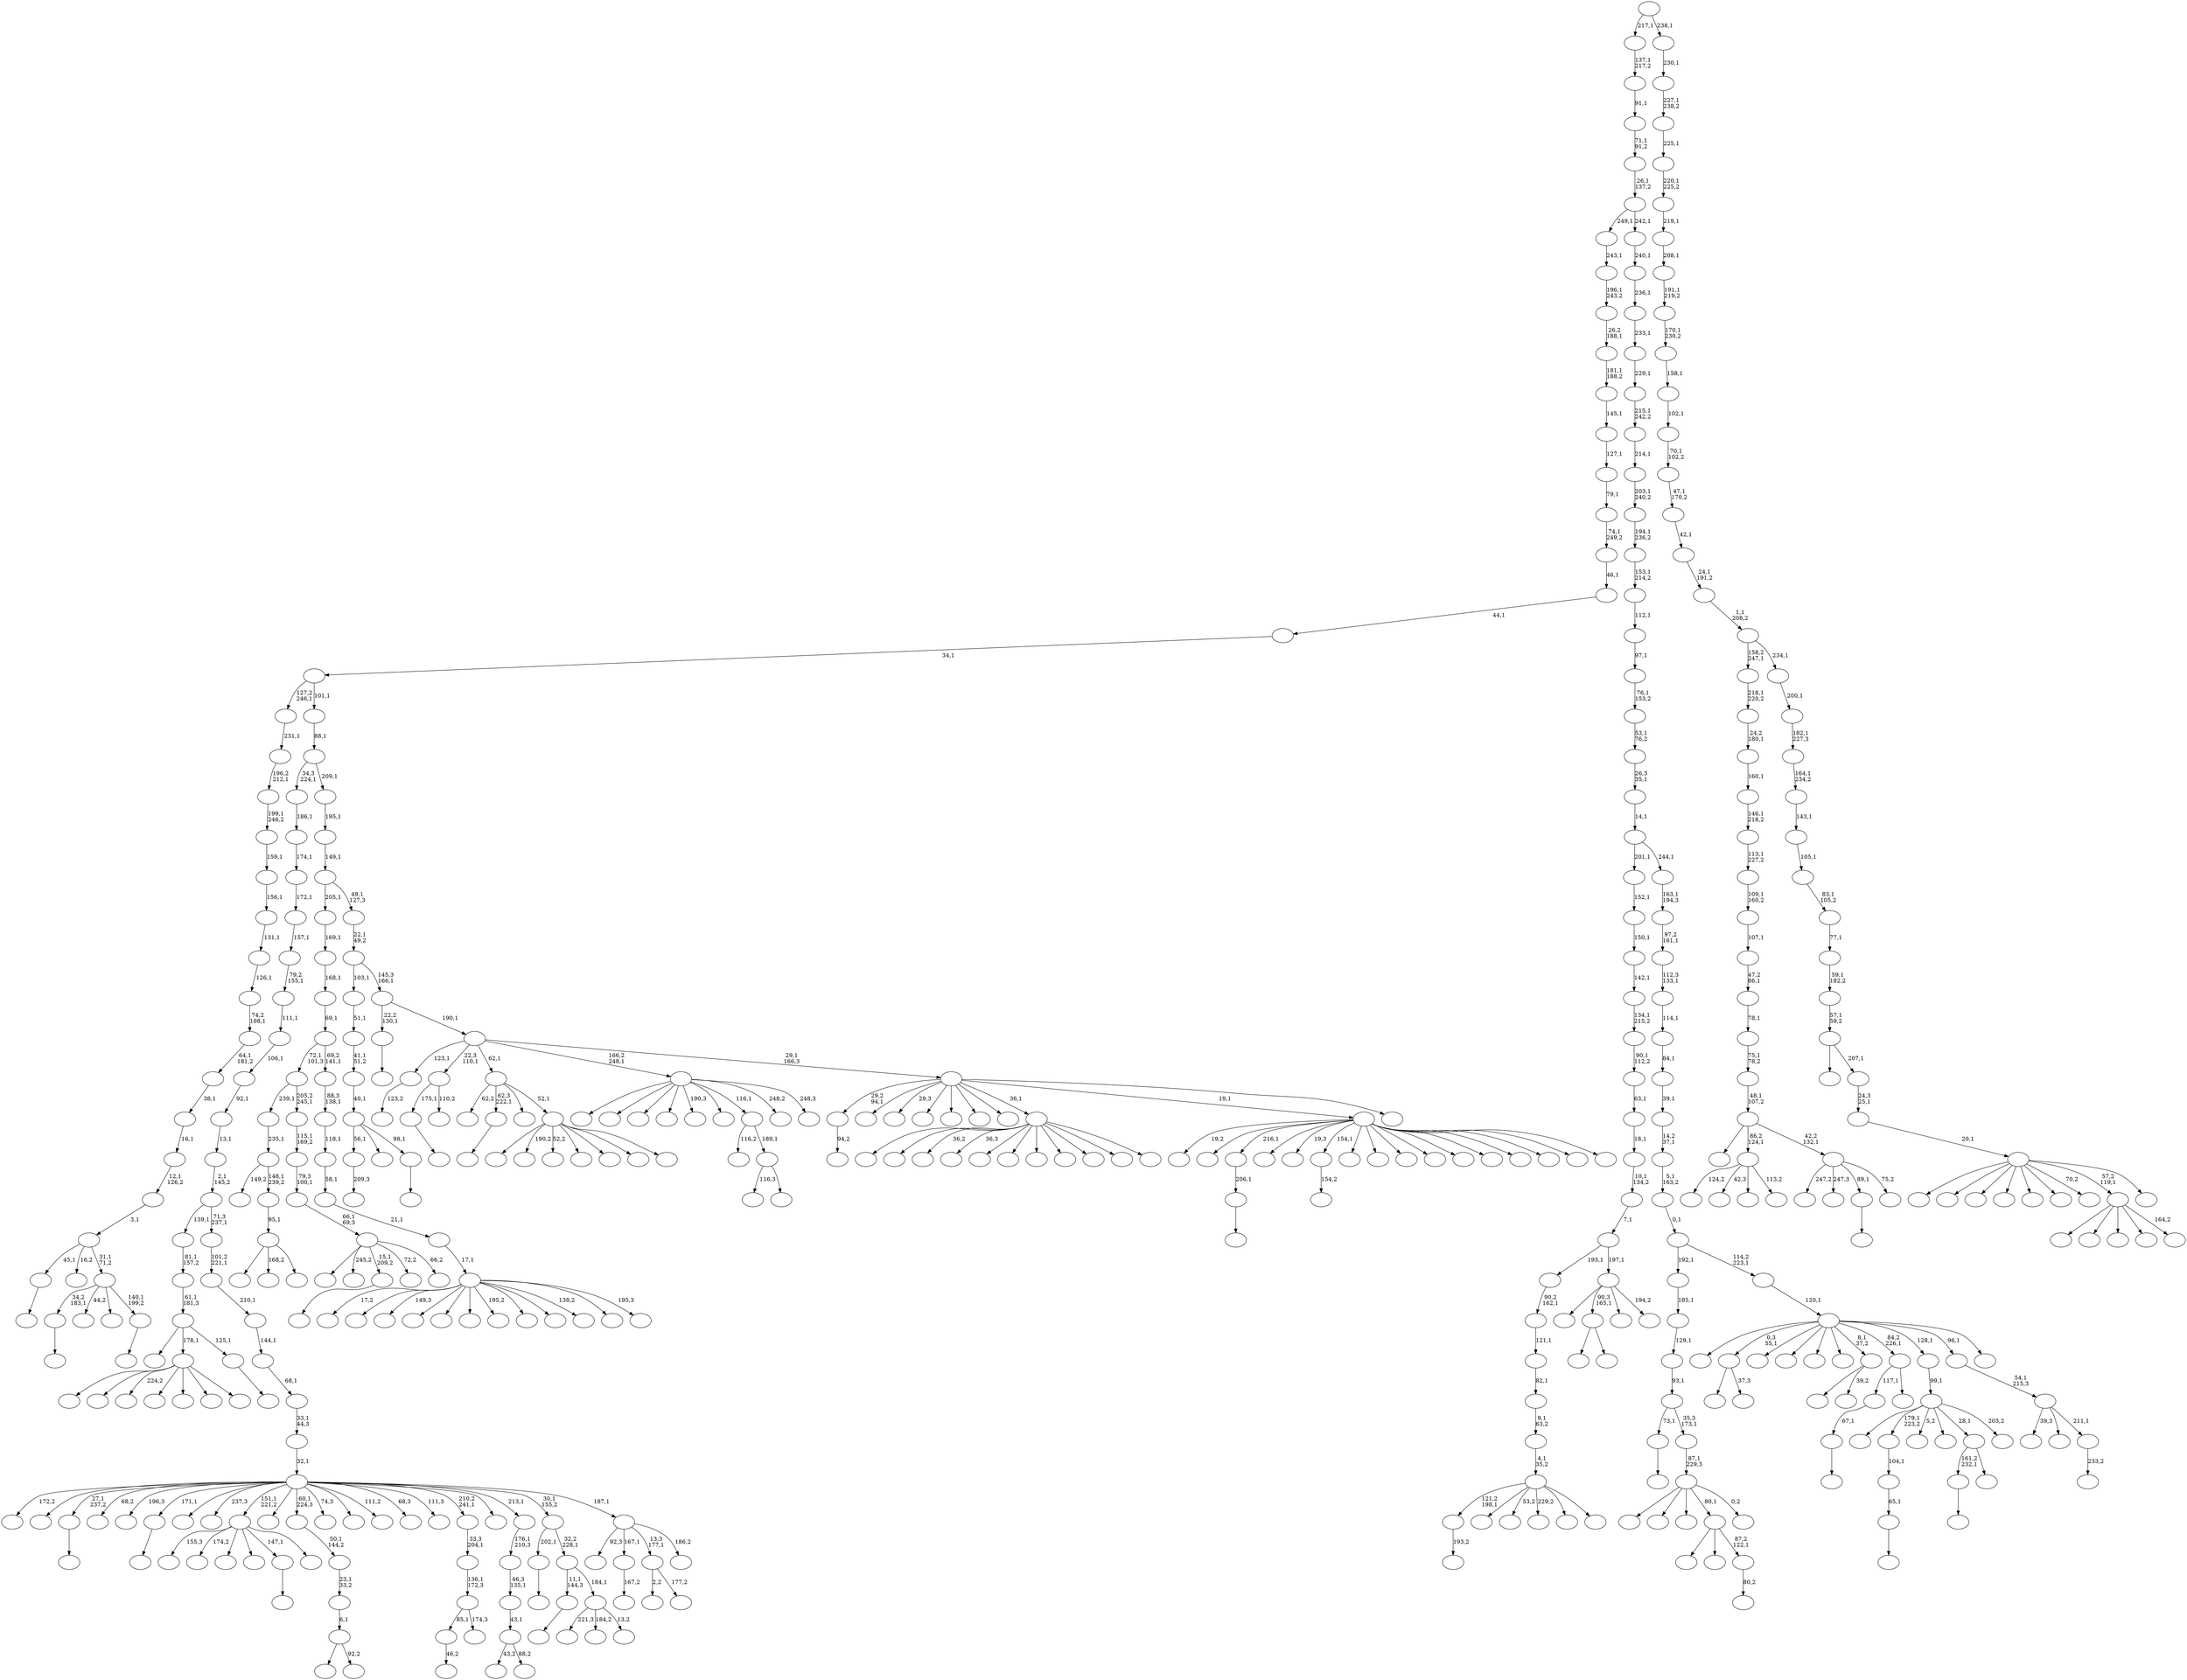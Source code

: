 digraph T {
	450 [label=""]
	449 [label=""]
	448 [label=""]
	447 [label=""]
	446 [label=""]
	445 [label=""]
	444 [label=""]
	443 [label=""]
	442 [label=""]
	441 [label=""]
	440 [label=""]
	439 [label=""]
	438 [label=""]
	437 [label=""]
	436 [label=""]
	435 [label=""]
	434 [label=""]
	433 [label=""]
	432 [label=""]
	431 [label=""]
	430 [label=""]
	429 [label=""]
	428 [label=""]
	427 [label=""]
	426 [label=""]
	425 [label=""]
	424 [label=""]
	423 [label=""]
	422 [label=""]
	421 [label=""]
	420 [label=""]
	419 [label=""]
	418 [label=""]
	417 [label=""]
	416 [label=""]
	415 [label=""]
	414 [label=""]
	413 [label=""]
	412 [label=""]
	411 [label=""]
	410 [label=""]
	409 [label=""]
	408 [label=""]
	407 [label=""]
	406 [label=""]
	405 [label=""]
	404 [label=""]
	403 [label=""]
	402 [label=""]
	401 [label=""]
	400 [label=""]
	399 [label=""]
	398 [label=""]
	397 [label=""]
	396 [label=""]
	395 [label=""]
	394 [label=""]
	393 [label=""]
	392 [label=""]
	391 [label=""]
	390 [label=""]
	389 [label=""]
	388 [label=""]
	387 [label=""]
	386 [label=""]
	385 [label=""]
	384 [label=""]
	383 [label=""]
	382 [label=""]
	381 [label=""]
	380 [label=""]
	379 [label=""]
	378 [label=""]
	377 [label=""]
	376 [label=""]
	375 [label=""]
	374 [label=""]
	373 [label=""]
	372 [label=""]
	371 [label=""]
	370 [label=""]
	369 [label=""]
	368 [label=""]
	367 [label=""]
	366 [label=""]
	365 [label=""]
	364 [label=""]
	363 [label=""]
	362 [label=""]
	361 [label=""]
	360 [label=""]
	359 [label=""]
	358 [label=""]
	357 [label=""]
	356 [label=""]
	355 [label=""]
	354 [label=""]
	353 [label=""]
	352 [label=""]
	351 [label=""]
	350 [label=""]
	349 [label=""]
	348 [label=""]
	347 [label=""]
	346 [label=""]
	345 [label=""]
	344 [label=""]
	343 [label=""]
	342 [label=""]
	341 [label=""]
	340 [label=""]
	339 [label=""]
	338 [label=""]
	337 [label=""]
	336 [label=""]
	335 [label=""]
	334 [label=""]
	333 [label=""]
	332 [label=""]
	331 [label=""]
	330 [label=""]
	329 [label=""]
	328 [label=""]
	327 [label=""]
	326 [label=""]
	325 [label=""]
	324 [label=""]
	323 [label=""]
	322 [label=""]
	321 [label=""]
	320 [label=""]
	319 [label=""]
	318 [label=""]
	317 [label=""]
	316 [label=""]
	315 [label=""]
	314 [label=""]
	313 [label=""]
	312 [label=""]
	311 [label=""]
	310 [label=""]
	309 [label=""]
	308 [label=""]
	307 [label=""]
	306 [label=""]
	305 [label=""]
	304 [label=""]
	303 [label=""]
	302 [label=""]
	301 [label=""]
	300 [label=""]
	299 [label=""]
	298 [label=""]
	297 [label=""]
	296 [label=""]
	295 [label=""]
	294 [label=""]
	293 [label=""]
	292 [label=""]
	291 [label=""]
	290 [label=""]
	289 [label=""]
	288 [label=""]
	287 [label=""]
	286 [label=""]
	285 [label=""]
	284 [label=""]
	283 [label=""]
	282 [label=""]
	281 [label=""]
	280 [label=""]
	279 [label=""]
	278 [label=""]
	277 [label=""]
	276 [label=""]
	275 [label=""]
	274 [label=""]
	273 [label=""]
	272 [label=""]
	271 [label=""]
	270 [label=""]
	269 [label=""]
	268 [label=""]
	267 [label=""]
	266 [label=""]
	265 [label=""]
	264 [label=""]
	263 [label=""]
	262 [label=""]
	261 [label=""]
	260 [label=""]
	259 [label=""]
	258 [label=""]
	257 [label=""]
	256 [label=""]
	255 [label=""]
	254 [label=""]
	253 [label=""]
	252 [label=""]
	251 [label=""]
	250 [label=""]
	249 [label=""]
	248 [label=""]
	247 [label=""]
	246 [label=""]
	245 [label=""]
	244 [label=""]
	243 [label=""]
	242 [label=""]
	241 [label=""]
	240 [label=""]
	239 [label=""]
	238 [label=""]
	237 [label=""]
	236 [label=""]
	235 [label=""]
	234 [label=""]
	233 [label=""]
	232 [label=""]
	231 [label=""]
	230 [label=""]
	229 [label=""]
	228 [label=""]
	227 [label=""]
	226 [label=""]
	225 [label=""]
	224 [label=""]
	223 [label=""]
	222 [label=""]
	221 [label=""]
	220 [label=""]
	219 [label=""]
	218 [label=""]
	217 [label=""]
	216 [label=""]
	215 [label=""]
	214 [label=""]
	213 [label=""]
	212 [label=""]
	211 [label=""]
	210 [label=""]
	209 [label=""]
	208 [label=""]
	207 [label=""]
	206 [label=""]
	205 [label=""]
	204 [label=""]
	203 [label=""]
	202 [label=""]
	201 [label=""]
	200 [label=""]
	199 [label=""]
	198 [label=""]
	197 [label=""]
	196 [label=""]
	195 [label=""]
	194 [label=""]
	193 [label=""]
	192 [label=""]
	191 [label=""]
	190 [label=""]
	189 [label=""]
	188 [label=""]
	187 [label=""]
	186 [label=""]
	185 [label=""]
	184 [label=""]
	183 [label=""]
	182 [label=""]
	181 [label=""]
	180 [label=""]
	179 [label=""]
	178 [label=""]
	177 [label=""]
	176 [label=""]
	175 [label=""]
	174 [label=""]
	173 [label=""]
	172 [label=""]
	171 [label=""]
	170 [label=""]
	169 [label=""]
	168 [label=""]
	167 [label=""]
	166 [label=""]
	165 [label=""]
	164 [label=""]
	163 [label=""]
	162 [label=""]
	161 [label=""]
	160 [label=""]
	159 [label=""]
	158 [label=""]
	157 [label=""]
	156 [label=""]
	155 [label=""]
	154 [label=""]
	153 [label=""]
	152 [label=""]
	151 [label=""]
	150 [label=""]
	149 [label=""]
	148 [label=""]
	147 [label=""]
	146 [label=""]
	145 [label=""]
	144 [label=""]
	143 [label=""]
	142 [label=""]
	141 [label=""]
	140 [label=""]
	139 [label=""]
	138 [label=""]
	137 [label=""]
	136 [label=""]
	135 [label=""]
	134 [label=""]
	133 [label=""]
	132 [label=""]
	131 [label=""]
	130 [label=""]
	129 [label=""]
	128 [label=""]
	127 [label=""]
	126 [label=""]
	125 [label=""]
	124 [label=""]
	123 [label=""]
	122 [label=""]
	121 [label=""]
	120 [label=""]
	119 [label=""]
	118 [label=""]
	117 [label=""]
	116 [label=""]
	115 [label=""]
	114 [label=""]
	113 [label=""]
	112 [label=""]
	111 [label=""]
	110 [label=""]
	109 [label=""]
	108 [label=""]
	107 [label=""]
	106 [label=""]
	105 [label=""]
	104 [label=""]
	103 [label=""]
	102 [label=""]
	101 [label=""]
	100 [label=""]
	99 [label=""]
	98 [label=""]
	97 [label=""]
	96 [label=""]
	95 [label=""]
	94 [label=""]
	93 [label=""]
	92 [label=""]
	91 [label=""]
	90 [label=""]
	89 [label=""]
	88 [label=""]
	87 [label=""]
	86 [label=""]
	85 [label=""]
	84 [label=""]
	83 [label=""]
	82 [label=""]
	81 [label=""]
	80 [label=""]
	79 [label=""]
	78 [label=""]
	77 [label=""]
	76 [label=""]
	75 [label=""]
	74 [label=""]
	73 [label=""]
	72 [label=""]
	71 [label=""]
	70 [label=""]
	69 [label=""]
	68 [label=""]
	67 [label=""]
	66 [label=""]
	65 [label=""]
	64 [label=""]
	63 [label=""]
	62 [label=""]
	61 [label=""]
	60 [label=""]
	59 [label=""]
	58 [label=""]
	57 [label=""]
	56 [label=""]
	55 [label=""]
	54 [label=""]
	53 [label=""]
	52 [label=""]
	51 [label=""]
	50 [label=""]
	49 [label=""]
	48 [label=""]
	47 [label=""]
	46 [label=""]
	45 [label=""]
	44 [label=""]
	43 [label=""]
	42 [label=""]
	41 [label=""]
	40 [label=""]
	39 [label=""]
	38 [label=""]
	37 [label=""]
	36 [label=""]
	35 [label=""]
	34 [label=""]
	33 [label=""]
	32 [label=""]
	31 [label=""]
	30 [label=""]
	29 [label=""]
	28 [label=""]
	27 [label=""]
	26 [label=""]
	25 [label=""]
	24 [label=""]
	23 [label=""]
	22 [label=""]
	21 [label=""]
	20 [label=""]
	19 [label=""]
	18 [label=""]
	17 [label=""]
	16 [label=""]
	15 [label=""]
	14 [label=""]
	13 [label=""]
	12 [label=""]
	11 [label=""]
	10 [label=""]
	9 [label=""]
	8 [label=""]
	7 [label=""]
	6 [label=""]
	5 [label=""]
	4 [label=""]
	3 [label=""]
	2 [label=""]
	1 [label=""]
	0 [label=""]
	449 -> 450 [label=""]
	445 -> 446 [label="193,2"]
	442 -> 443 [label="167,2"]
	440 -> 441 [label=""]
	425 -> 426 [label="94,2"]
	420 -> 421 [label="209,3"]
	417 -> 418 [label=""]
	416 -> 417 [label="65,1"]
	415 -> 416 [label="104,1"]
	412 -> 413 [label="46,2"]
	407 -> 408 [label=""]
	406 -> 407 [label="206,1"]
	397 -> 398 [label=""]
	396 -> 420 [label="56,1"]
	396 -> 401 [label=""]
	396 -> 397 [label="98,1"]
	395 -> 396 [label="40,1"]
	394 -> 395 [label="41,1\n51,2"]
	393 -> 394 [label="51,1"]
	385 -> 386 [label="154,2"]
	378 -> 379 [label=""]
	375 -> 392 [label=""]
	375 -> 376 [label="37,3"]
	368 -> 369 [label=""]
	363 -> 364 [label=""]
	357 -> 358 [label=""]
	339 -> 340 [label=""]
	335 -> 336 [label=""]
	320 -> 321 [label=""]
	317 -> 359 [label=""]
	317 -> 318 [label=""]
	311 -> 312 [label=""]
	306 -> 436 [label="155,3"]
	306 -> 381 [label="174,2"]
	306 -> 341 [label=""]
	306 -> 334 [label=""]
	306 -> 311 [label="147,1"]
	306 -> 307 [label=""]
	302 -> 303 [label=""]
	297 -> 298 [label=""]
	295 -> 423 [label=""]
	295 -> 296 [label="92,2"]
	294 -> 295 [label="6,1"]
	293 -> 294 [label="23,1\n33,2"]
	292 -> 293 [label="50,1\n144,2"]
	287 -> 288 [label="123,2"]
	285 -> 428 [label=""]
	285 -> 399 [label="168,2"]
	285 -> 286 [label=""]
	284 -> 285 [label="95,1"]
	283 -> 329 [label="149,2"]
	283 -> 284 [label="148,1\n239,2"]
	282 -> 283 [label="235,1"]
	280 -> 281 [label=""]
	279 -> 280 [label="67,1"]
	277 -> 371 [label="116,3"]
	277 -> 278 [label=""]
	276 -> 433 [label="116,2"]
	276 -> 277 [label="189,1"]
	270 -> 363 [label="161,2\n232,1"]
	270 -> 271 [label=""]
	260 -> 404 [label=""]
	260 -> 374 [label=""]
	260 -> 331 [label="36,2"]
	260 -> 322 [label="36,3"]
	260 -> 313 [label=""]
	260 -> 304 [label=""]
	260 -> 301 [label=""]
	260 -> 299 [label=""]
	260 -> 289 [label=""]
	260 -> 262 [label=""]
	260 -> 261 [label=""]
	250 -> 320 [label="175,1"]
	250 -> 251 [label="110,2"]
	248 -> 249 [label=""]
	244 -> 332 [label=""]
	244 -> 330 [label="245,2"]
	244 -> 302 [label="15,1\n209,2"]
	244 -> 269 [label="72,2"]
	244 -> 245 [label="66,2"]
	243 -> 244 [label="66,1\n69,3"]
	242 -> 243 [label="79,3\n100,1"]
	241 -> 242 [label="115,1\n169,2"]
	240 -> 282 [label="239,1"]
	240 -> 241 [label="205,2\n245,1"]
	238 -> 412 [label="85,1"]
	238 -> 239 [label="174,3"]
	237 -> 238 [label="136,1\n172,3"]
	236 -> 237 [label="33,3\n204,1"]
	233 -> 234 [label="80,2"]
	232 -> 411 [label=""]
	232 -> 373 [label=""]
	232 -> 233 [label="87,2\n122,1"]
	230 -> 355 [label=""]
	230 -> 231 [label="39,2"]
	226 -> 354 [label="2,2"]
	226 -> 227 [label="177,2"]
	224 -> 445 [label="121,2\n198,1"]
	224 -> 387 [label=""]
	224 -> 353 [label="53,2"]
	224 -> 352 [label="229,2"]
	224 -> 259 [label=""]
	224 -> 225 [label=""]
	223 -> 224 [label="4,1\n35,2"]
	222 -> 223 [label="9,1\n63,2"]
	221 -> 222 [label="82,1"]
	220 -> 221 [label="121,1"]
	219 -> 220 [label="90,2\n162,1"]
	217 -> 427 [label=""]
	217 -> 405 [label=""]
	217 -> 391 [label="224,2"]
	217 -> 338 [label=""]
	217 -> 264 [label=""]
	217 -> 229 [label=""]
	217 -> 218 [label=""]
	209 -> 348 [label="124,2"]
	209 -> 266 [label="42,3"]
	209 -> 214 [label=""]
	209 -> 210 [label="113,2"]
	205 -> 206 [label=""]
	204 -> 357 [label="34,2\n183,1"]
	204 -> 333 [label="44,2"]
	204 -> 253 [label=""]
	204 -> 205 [label="140,1\n199,2"]
	203 -> 449 [label="45,1"]
	203 -> 267 [label="16,2"]
	203 -> 204 [label="31,1\n71,2"]
	202 -> 203 [label="3,1"]
	201 -> 202 [label="12,1\n126,2"]
	200 -> 201 [label="16,1"]
	199 -> 200 [label="38,1"]
	198 -> 199 [label="64,1\n181,2"]
	197 -> 198 [label="74,2\n108,1"]
	196 -> 197 [label="126,1"]
	195 -> 196 [label="131,1"]
	194 -> 195 [label="156,1"]
	193 -> 194 [label="159,1"]
	192 -> 193 [label="199,1\n246,2"]
	191 -> 192 [label="196,2\n212,1"]
	190 -> 191 [label="231,1"]
	188 -> 437 [label=""]
	188 -> 347 [label=""]
	188 -> 305 [label=""]
	188 -> 232 [label="80,1"]
	188 -> 189 [label="0,2"]
	187 -> 188 [label="87,1\n229,3"]
	186 -> 368 [label="73,1"]
	186 -> 187 [label="35,3\n173,1"]
	185 -> 186 [label="93,1"]
	184 -> 185 [label="129,1"]
	183 -> 184 [label="185,1"]
	181 -> 410 [label=""]
	181 -> 317 [label="90,3\n165,1"]
	181 -> 272 [label=""]
	181 -> 182 [label="194,2"]
	180 -> 219 [label="193,1"]
	180 -> 181 [label="197,1"]
	179 -> 180 [label="7,1"]
	178 -> 179 [label="10,1\n134,2"]
	177 -> 178 [label="18,1"]
	176 -> 177 [label="63,1"]
	175 -> 176 [label="90,1\n112,2"]
	174 -> 175 [label="134,1\n215,2"]
	173 -> 174 [label="142,1"]
	172 -> 173 [label="150,1"]
	171 -> 172 [label="152,1"]
	169 -> 170 [label=""]
	168 -> 372 [label=""]
	168 -> 217 [label="178,1"]
	168 -> 169 [label="125,1"]
	167 -> 168 [label="61,1\n181,3"]
	166 -> 167 [label="81,1\n157,2"]
	164 -> 165 [label=""]
	161 -> 431 [label="19,2"]
	161 -> 409 [label=""]
	161 -> 406 [label="216,1"]
	161 -> 403 [label=""]
	161 -> 389 [label="19,3"]
	161 -> 385 [label="154,1"]
	161 -> 383 [label=""]
	161 -> 380 [label=""]
	161 -> 362 [label=""]
	161 -> 356 [label=""]
	161 -> 350 [label=""]
	161 -> 323 [label=""]
	161 -> 258 [label=""]
	161 -> 235 [label=""]
	161 -> 211 [label=""]
	161 -> 162 [label=""]
	159 -> 308 [label="43,2"]
	159 -> 160 [label="88,2"]
	158 -> 159 [label="43,1"]
	157 -> 158 [label="46,3\n135,1"]
	156 -> 157 [label="176,1\n210,3"]
	152 -> 279 [label="117,1"]
	152 -> 153 [label=""]
	150 -> 419 [label=""]
	150 -> 415 [label="179,1\n223,2"]
	150 -> 328 [label="5,2"]
	150 -> 309 [label=""]
	150 -> 270 [label="28,1"]
	150 -> 151 [label="203,2"]
	149 -> 150 [label="99,1"]
	147 -> 424 [label="17,2"]
	147 -> 414 [label=""]
	147 -> 367 [label="149,3"]
	147 -> 349 [label=""]
	147 -> 346 [label=""]
	147 -> 344 [label=""]
	147 -> 315 [label="195,2"]
	147 -> 290 [label=""]
	147 -> 274 [label=""]
	147 -> 256 [label="138,2"]
	147 -> 213 [label=""]
	147 -> 148 [label="195,3"]
	146 -> 147 [label="17,1"]
	145 -> 146 [label="21,1"]
	144 -> 145 [label="58,1"]
	143 -> 144 [label="118,1"]
	142 -> 143 [label="88,3\n138,1"]
	141 -> 240 [label="72,1\n101,3"]
	141 -> 142 [label="69,2\n141,1"]
	140 -> 141 [label="69,1"]
	139 -> 140 [label="168,1"]
	138 -> 139 [label="169,1"]
	136 -> 327 [label="221,3"]
	136 -> 291 [label="184,2"]
	136 -> 137 [label="13,2"]
	135 -> 164 [label="11,1\n144,3"]
	135 -> 136 [label="184,1"]
	134 -> 248 [label="202,1"]
	134 -> 135 [label="32,2\n228,1"]
	132 -> 390 [label="247,2"]
	132 -> 365 [label="247,3"]
	132 -> 339 [label="89,1"]
	132 -> 133 [label="75,2"]
	131 -> 429 [label=""]
	131 -> 209 [label="86,2\n124,1"]
	131 -> 132 [label="42,2\n132,1"]
	130 -> 131 [label="48,1\n107,2"]
	129 -> 130 [label="75,1\n78,2"]
	128 -> 129 [label="78,1"]
	127 -> 128 [label="47,2\n86,1"]
	126 -> 127 [label="107,1"]
	125 -> 126 [label="109,1\n160,2"]
	124 -> 125 [label="113,1\n227,2"]
	123 -> 124 [label="146,1\n218,2"]
	122 -> 123 [label="160,1"]
	121 -> 122 [label="24,2\n180,1"]
	120 -> 121 [label="218,1\n220,2"]
	118 -> 439 [label=""]
	118 -> 435 [label="190,2"]
	118 -> 246 [label="52,2"]
	118 -> 228 [label=""]
	118 -> 216 [label=""]
	118 -> 215 [label=""]
	118 -> 119 [label=""]
	117 -> 422 [label="62,2"]
	117 -> 378 [label="62,3\n222,1"]
	117 -> 342 [label=""]
	117 -> 118 [label="52,1"]
	115 -> 444 [label="92,3"]
	115 -> 442 [label="167,1"]
	115 -> 226 [label="13,3\n177,1"]
	115 -> 116 [label="186,2"]
	114 -> 448 [label="172,2"]
	114 -> 447 [label=""]
	114 -> 440 [label="27,1\n237,2"]
	114 -> 432 [label="68,2"]
	114 -> 382 [label="196,3"]
	114 -> 335 [label="171,1"]
	114 -> 326 [label=""]
	114 -> 319 [label="237,3"]
	114 -> 306 [label="151,1\n221,2"]
	114 -> 300 [label=""]
	114 -> 292 [label="60,1\n224,3"]
	114 -> 268 [label="74,3"]
	114 -> 263 [label=""]
	114 -> 255 [label="111,2"]
	114 -> 254 [label="68,3"]
	114 -> 252 [label="111,3"]
	114 -> 236 [label="210,2\n241,1"]
	114 -> 163 [label=""]
	114 -> 156 [label="213,1"]
	114 -> 134 [label="30,1\n155,2"]
	114 -> 115 [label="187,1"]
	113 -> 114 [label="32,1"]
	112 -> 113 [label="33,1\n44,3"]
	111 -> 112 [label="68,1"]
	110 -> 111 [label="144,1"]
	109 -> 110 [label="210,1"]
	108 -> 109 [label="101,2\n221,1"]
	107 -> 166 [label="139,1"]
	107 -> 108 [label="71,3\n237,1"]
	106 -> 107 [label="2,1\n145,2"]
	105 -> 106 [label="13,1"]
	104 -> 105 [label="92,1"]
	103 -> 104 [label="106,1"]
	102 -> 103 [label="111,1"]
	101 -> 102 [label="79,2\n155,1"]
	100 -> 101 [label="157,1"]
	99 -> 100 [label="172,1"]
	98 -> 99 [label="174,1"]
	97 -> 98 [label="186,1"]
	95 -> 96 [label="233,2"]
	94 -> 384 [label="39,3"]
	94 -> 207 [label=""]
	94 -> 95 [label="211,1"]
	93 -> 94 [label="54,1\n215,3"]
	90 -> 438 [label=""]
	90 -> 434 [label=""]
	90 -> 430 [label=""]
	90 -> 366 [label=""]
	90 -> 351 [label="190,3"]
	90 -> 316 [label=""]
	90 -> 276 [label="116,1"]
	90 -> 265 [label="248,2"]
	90 -> 91 [label="248,3"]
	88 -> 425 [label="29,2\n94,1"]
	88 -> 388 [label=""]
	88 -> 343 [label="29,3"]
	88 -> 325 [label=""]
	88 -> 314 [label=""]
	88 -> 310 [label=""]
	88 -> 275 [label=""]
	88 -> 260 [label="36,1"]
	88 -> 161 [label="19,1"]
	88 -> 89 [label=""]
	87 -> 287 [label="123,1"]
	87 -> 250 [label="22,3\n110,1"]
	87 -> 117 [label="62,1"]
	87 -> 90 [label="166,2\n248,1"]
	87 -> 88 [label="29,1\n166,3"]
	86 -> 297 [label="22,2\n130,1"]
	86 -> 87 [label="190,1"]
	85 -> 393 [label="103,1"]
	85 -> 86 [label="145,3\n166,1"]
	84 -> 85 [label="22,1\n49,2"]
	83 -> 138 [label="205,1"]
	83 -> 84 [label="49,1\n127,3"]
	82 -> 83 [label="149,1"]
	81 -> 82 [label="195,1"]
	80 -> 97 [label="34,3\n224,1"]
	80 -> 81 [label="209,1"]
	79 -> 80 [label="88,1"]
	78 -> 190 [label="127,2\n246,1"]
	78 -> 79 [label="101,1"]
	77 -> 78 [label="34,1"]
	76 -> 77 [label="44,1"]
	75 -> 76 [label="46,1"]
	74 -> 75 [label="74,1\n249,2"]
	73 -> 74 [label="79,1"]
	72 -> 73 [label="127,1"]
	71 -> 72 [label="145,1"]
	70 -> 71 [label="181,1\n188,2"]
	69 -> 70 [label="26,2\n188,1"]
	68 -> 69 [label="196,1\n243,2"]
	67 -> 68 [label="243,1"]
	65 -> 377 [label=""]
	65 -> 324 [label=""]
	65 -> 273 [label=""]
	65 -> 154 [label=""]
	65 -> 66 [label="164,2"]
	63 -> 400 [label=""]
	63 -> 375 [label="0,3\n55,1"]
	63 -> 370 [label=""]
	63 -> 337 [label=""]
	63 -> 257 [label=""]
	63 -> 247 [label=""]
	63 -> 230 [label="8,1\n37,2"]
	63 -> 152 [label="84,2\n226,1"]
	63 -> 149 [label="128,1"]
	63 -> 93 [label="96,1"]
	63 -> 64 [label=""]
	62 -> 63 [label="120,1"]
	61 -> 183 [label="192,1"]
	61 -> 62 [label="114,2\n223,1"]
	60 -> 61 [label="0,1"]
	59 -> 60 [label="5,1\n163,2"]
	58 -> 59 [label="14,2\n37,1"]
	57 -> 58 [label="39,1"]
	56 -> 57 [label="84,1"]
	55 -> 56 [label="114,1"]
	54 -> 55 [label="112,3\n133,1"]
	53 -> 54 [label="97,2\n161,1"]
	52 -> 53 [label="163,1\n194,3"]
	51 -> 171 [label="201,1"]
	51 -> 52 [label="244,1"]
	50 -> 51 [label="14,1"]
	49 -> 50 [label="26,3\n35,1"]
	48 -> 49 [label="53,1\n76,2"]
	47 -> 48 [label="76,1\n153,2"]
	46 -> 47 [label="97,1"]
	45 -> 46 [label="112,1"]
	44 -> 45 [label="153,1\n214,2"]
	43 -> 44 [label="194,1\n236,2"]
	42 -> 43 [label="203,1\n240,2"]
	41 -> 42 [label="214,1"]
	40 -> 41 [label="215,1\n242,2"]
	39 -> 40 [label="229,1"]
	38 -> 39 [label="233,1"]
	37 -> 38 [label="236,1"]
	36 -> 37 [label="240,1"]
	35 -> 67 [label="249,1"]
	35 -> 36 [label="242,1"]
	34 -> 35 [label="26,1\n137,2"]
	33 -> 34 [label="71,1\n91,2"]
	32 -> 33 [label="91,1"]
	31 -> 32 [label="137,1\n217,2"]
	29 -> 402 [label=""]
	29 -> 361 [label=""]
	29 -> 360 [label=""]
	29 -> 345 [label=""]
	29 -> 208 [label=""]
	29 -> 155 [label=""]
	29 -> 92 [label="70,2"]
	29 -> 65 [label="57,2\n119,1"]
	29 -> 30 [label=""]
	28 -> 29 [label="20,1"]
	27 -> 28 [label="24,3\n25,1"]
	26 -> 212 [label=""]
	26 -> 27 [label="207,1"]
	25 -> 26 [label="57,1\n59,2"]
	24 -> 25 [label="59,1\n182,2"]
	23 -> 24 [label="77,1"]
	22 -> 23 [label="83,1\n105,2"]
	21 -> 22 [label="105,1"]
	20 -> 21 [label="143,1"]
	19 -> 20 [label="164,1\n234,2"]
	18 -> 19 [label="182,1\n227,3"]
	17 -> 18 [label="200,1"]
	16 -> 120 [label="158,2\n247,1"]
	16 -> 17 [label="234,1"]
	15 -> 16 [label="1,1\n208,2"]
	14 -> 15 [label="24,1\n191,2"]
	13 -> 14 [label="42,1"]
	12 -> 13 [label="47,1\n170,2"]
	11 -> 12 [label="70,1\n102,2"]
	10 -> 11 [label="102,1"]
	9 -> 10 [label="158,1"]
	8 -> 9 [label="170,1\n230,2"]
	7 -> 8 [label="191,1\n219,2"]
	6 -> 7 [label="208,1"]
	5 -> 6 [label="219,1"]
	4 -> 5 [label="220,1\n225,2"]
	3 -> 4 [label="225,1"]
	2 -> 3 [label="227,1\n238,2"]
	1 -> 2 [label="230,1"]
	0 -> 31 [label="217,1"]
	0 -> 1 [label="238,1"]
}
